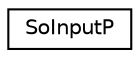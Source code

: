 digraph "Graphical Class Hierarchy"
{
 // LATEX_PDF_SIZE
  edge [fontname="Helvetica",fontsize="10",labelfontname="Helvetica",labelfontsize="10"];
  node [fontname="Helvetica",fontsize="10",shape=record];
  rankdir="LR";
  Node0 [label="SoInputP",height=0.2,width=0.4,color="black", fillcolor="white", style="filled",URL="$classSoInputP.html",tooltip=" "];
}
